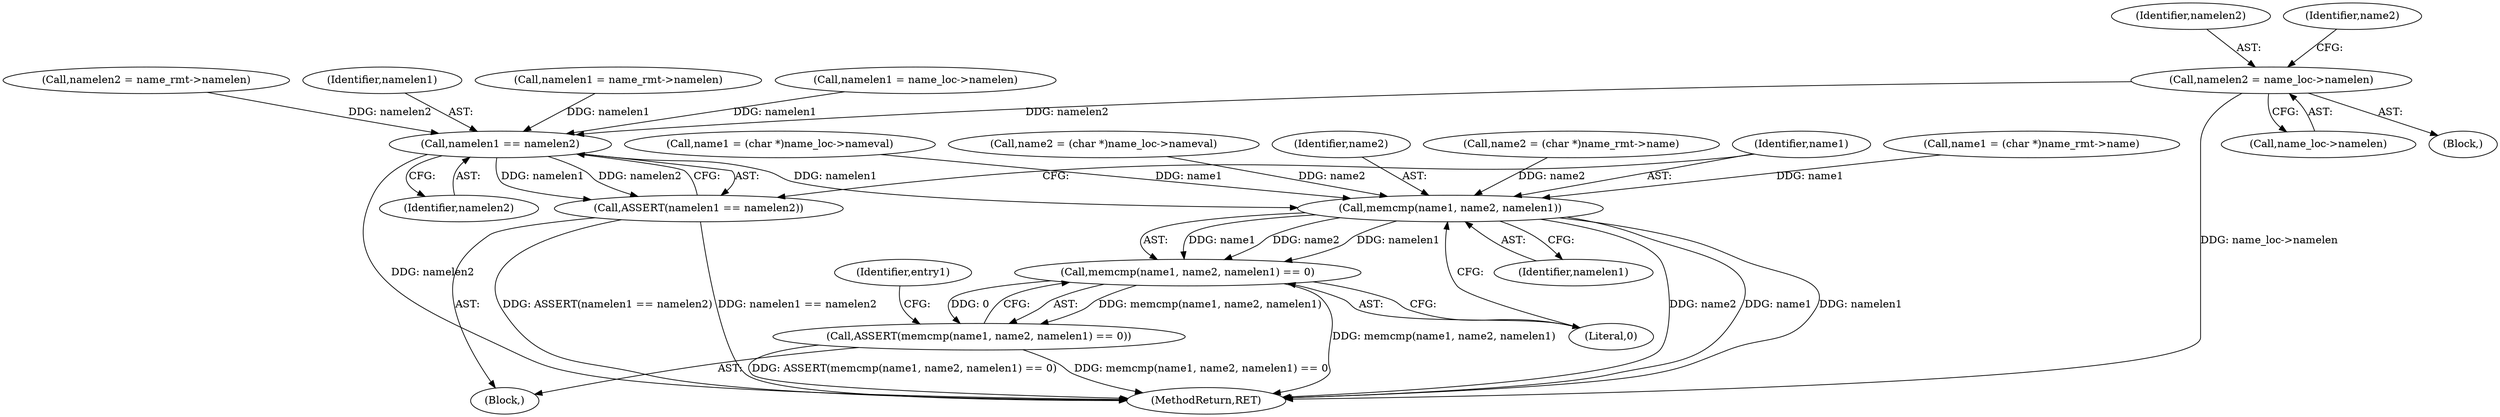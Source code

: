 digraph "0_linux_8275cdd0e7ac550dcce2b3ef6d2fb3b808c1ae59_4@pointer" {
"1000302" [label="(Call,namelen2 = name_loc->namelen)"];
"1000346" [label="(Call,namelen1 == namelen2)"];
"1000345" [label="(Call,ASSERT(namelen1 == namelen2))"];
"1000351" [label="(Call,memcmp(name1, name2, namelen1))"];
"1000350" [label="(Call,memcmp(name1, name2, namelen1) == 0)"];
"1000349" [label="(Call,ASSERT(memcmp(name1, name2, namelen1) == 0))"];
"1000354" [label="(Identifier,namelen1)"];
"1000352" [label="(Identifier,name1)"];
"1000302" [label="(Call,namelen2 = name_loc->namelen)"];
"1000294" [label="(Block,)"];
"1000303" [label="(Identifier,namelen2)"];
"1000498" [label="(MethodReturn,RET)"];
"1000328" [label="(Call,name2 = (char *)name_rmt->name)"];
"1000281" [label="(Call,name1 = (char *)name_rmt->name)"];
"1000348" [label="(Identifier,namelen2)"];
"1000345" [label="(Call,ASSERT(namelen1 == namelen2))"];
"1000304" [label="(Call,name_loc->namelen)"];
"1000323" [label="(Call,namelen2 = name_rmt->namelen)"];
"1000350" [label="(Call,memcmp(name1, name2, namelen1) == 0)"];
"1000260" [label="(Call,name1 = (char *)name_loc->nameval)"];
"1000307" [label="(Call,name2 = (char *)name_loc->nameval)"];
"1000359" [label="(Identifier,entry1)"];
"1000346" [label="(Call,namelen1 == namelen2)"];
"1000349" [label="(Call,ASSERT(memcmp(name1, name2, namelen1) == 0))"];
"1000308" [label="(Identifier,name2)"];
"1000347" [label="(Identifier,namelen1)"];
"1000355" [label="(Literal,0)"];
"1000105" [label="(Block,)"];
"1000353" [label="(Identifier,name2)"];
"1000276" [label="(Call,namelen1 = name_rmt->namelen)"];
"1000351" [label="(Call,memcmp(name1, name2, namelen1))"];
"1000255" [label="(Call,namelen1 = name_loc->namelen)"];
"1000302" -> "1000294"  [label="AST: "];
"1000302" -> "1000304"  [label="CFG: "];
"1000303" -> "1000302"  [label="AST: "];
"1000304" -> "1000302"  [label="AST: "];
"1000308" -> "1000302"  [label="CFG: "];
"1000302" -> "1000498"  [label="DDG: name_loc->namelen"];
"1000302" -> "1000346"  [label="DDG: namelen2"];
"1000346" -> "1000345"  [label="AST: "];
"1000346" -> "1000348"  [label="CFG: "];
"1000347" -> "1000346"  [label="AST: "];
"1000348" -> "1000346"  [label="AST: "];
"1000345" -> "1000346"  [label="CFG: "];
"1000346" -> "1000498"  [label="DDG: namelen2"];
"1000346" -> "1000345"  [label="DDG: namelen1"];
"1000346" -> "1000345"  [label="DDG: namelen2"];
"1000276" -> "1000346"  [label="DDG: namelen1"];
"1000255" -> "1000346"  [label="DDG: namelen1"];
"1000323" -> "1000346"  [label="DDG: namelen2"];
"1000346" -> "1000351"  [label="DDG: namelen1"];
"1000345" -> "1000105"  [label="AST: "];
"1000352" -> "1000345"  [label="CFG: "];
"1000345" -> "1000498"  [label="DDG: namelen1 == namelen2"];
"1000345" -> "1000498"  [label="DDG: ASSERT(namelen1 == namelen2)"];
"1000351" -> "1000350"  [label="AST: "];
"1000351" -> "1000354"  [label="CFG: "];
"1000352" -> "1000351"  [label="AST: "];
"1000353" -> "1000351"  [label="AST: "];
"1000354" -> "1000351"  [label="AST: "];
"1000355" -> "1000351"  [label="CFG: "];
"1000351" -> "1000498"  [label="DDG: name2"];
"1000351" -> "1000498"  [label="DDG: name1"];
"1000351" -> "1000498"  [label="DDG: namelen1"];
"1000351" -> "1000350"  [label="DDG: name1"];
"1000351" -> "1000350"  [label="DDG: name2"];
"1000351" -> "1000350"  [label="DDG: namelen1"];
"1000281" -> "1000351"  [label="DDG: name1"];
"1000260" -> "1000351"  [label="DDG: name1"];
"1000328" -> "1000351"  [label="DDG: name2"];
"1000307" -> "1000351"  [label="DDG: name2"];
"1000350" -> "1000349"  [label="AST: "];
"1000350" -> "1000355"  [label="CFG: "];
"1000355" -> "1000350"  [label="AST: "];
"1000349" -> "1000350"  [label="CFG: "];
"1000350" -> "1000498"  [label="DDG: memcmp(name1, name2, namelen1)"];
"1000350" -> "1000349"  [label="DDG: memcmp(name1, name2, namelen1)"];
"1000350" -> "1000349"  [label="DDG: 0"];
"1000349" -> "1000105"  [label="AST: "];
"1000359" -> "1000349"  [label="CFG: "];
"1000349" -> "1000498"  [label="DDG: ASSERT(memcmp(name1, name2, namelen1) == 0)"];
"1000349" -> "1000498"  [label="DDG: memcmp(name1, name2, namelen1) == 0"];
}

